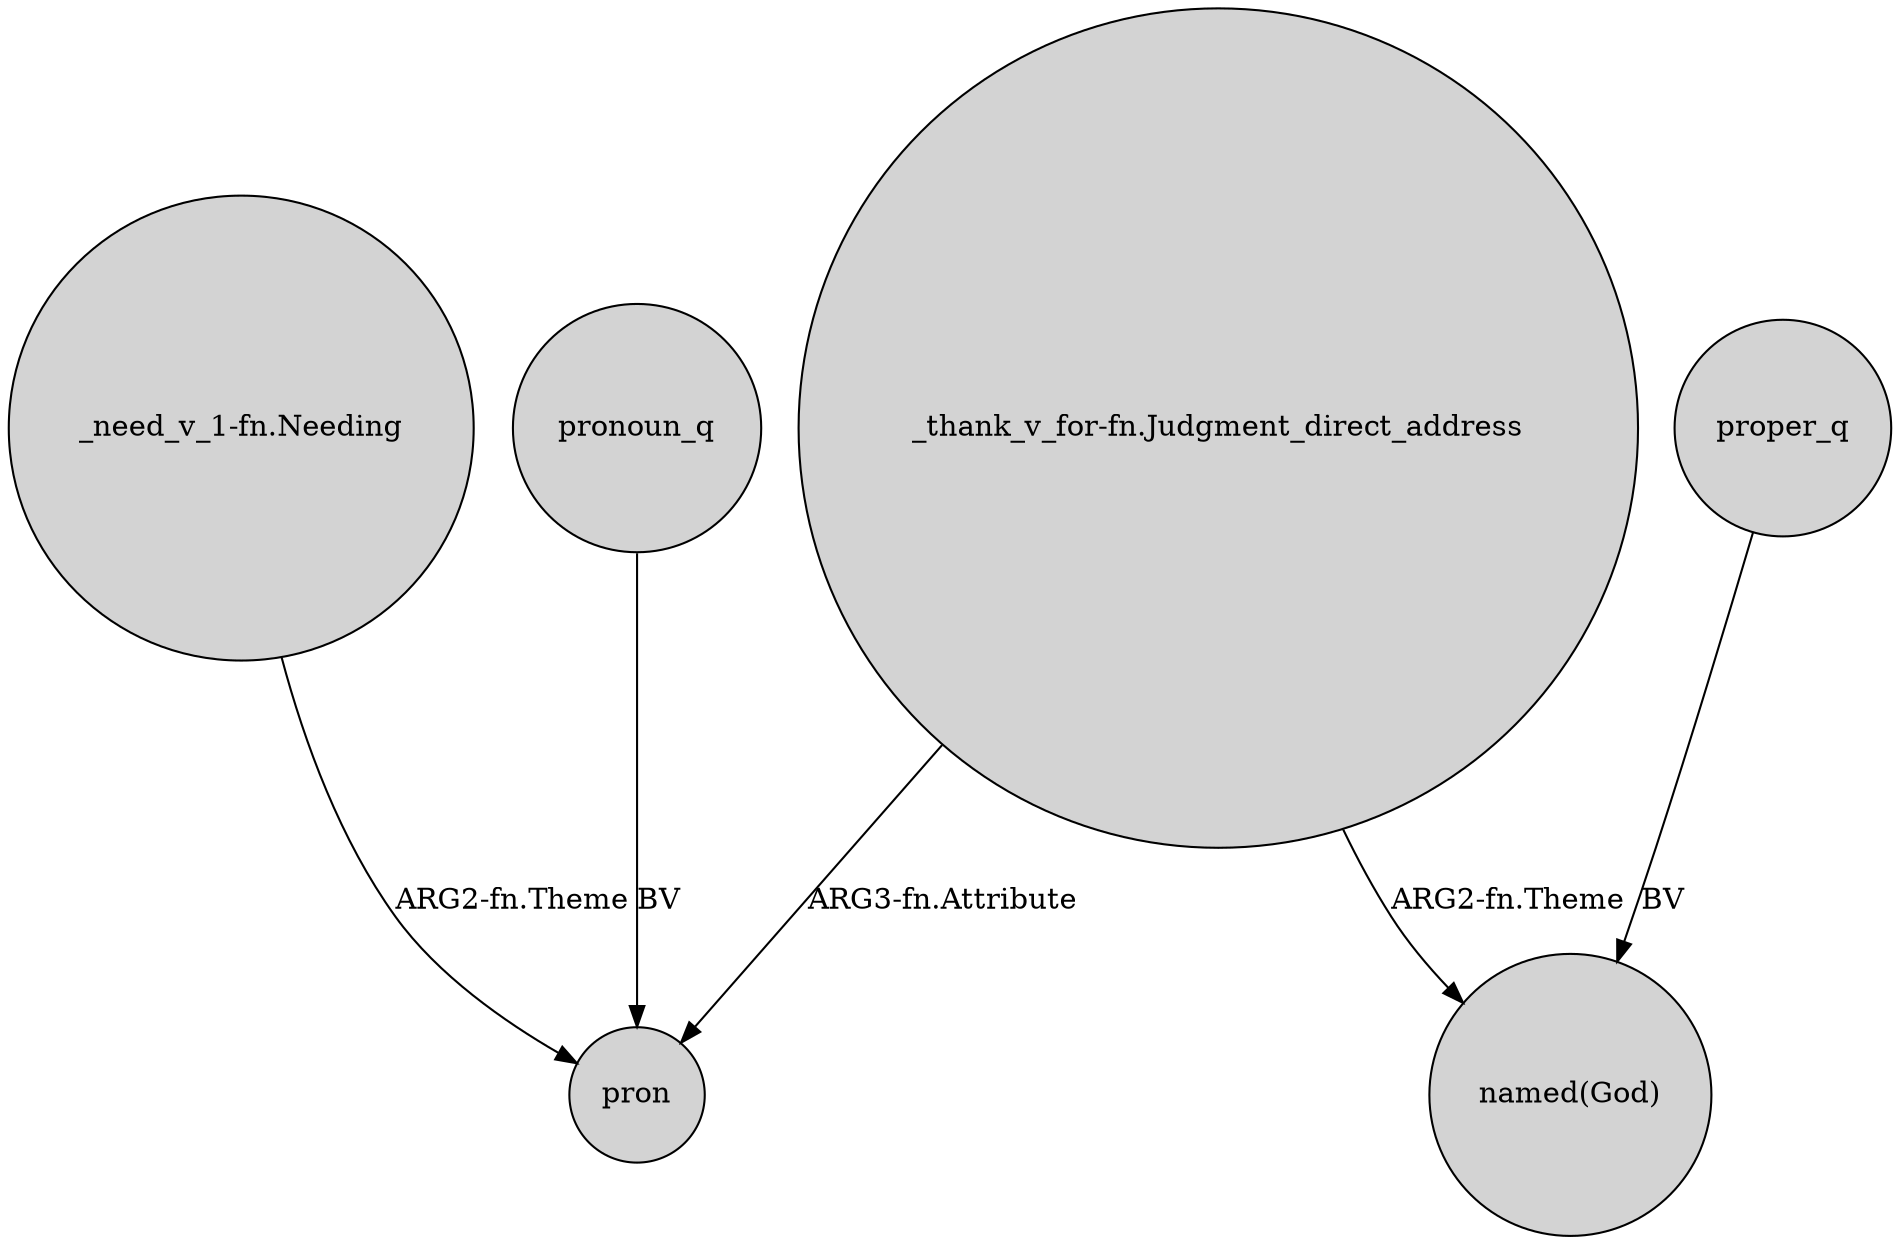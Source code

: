 digraph {
	node [shape=circle style=filled]
	"_need_v_1-fn.Needing" -> pron [label="ARG2-fn.Theme"]
	proper_q -> "named(God)" [label=BV]
	"_thank_v_for-fn.Judgment_direct_address" -> "named(God)" [label="ARG2-fn.Theme"]
	"_thank_v_for-fn.Judgment_direct_address" -> pron [label="ARG3-fn.Attribute"]
	pronoun_q -> pron [label=BV]
}
